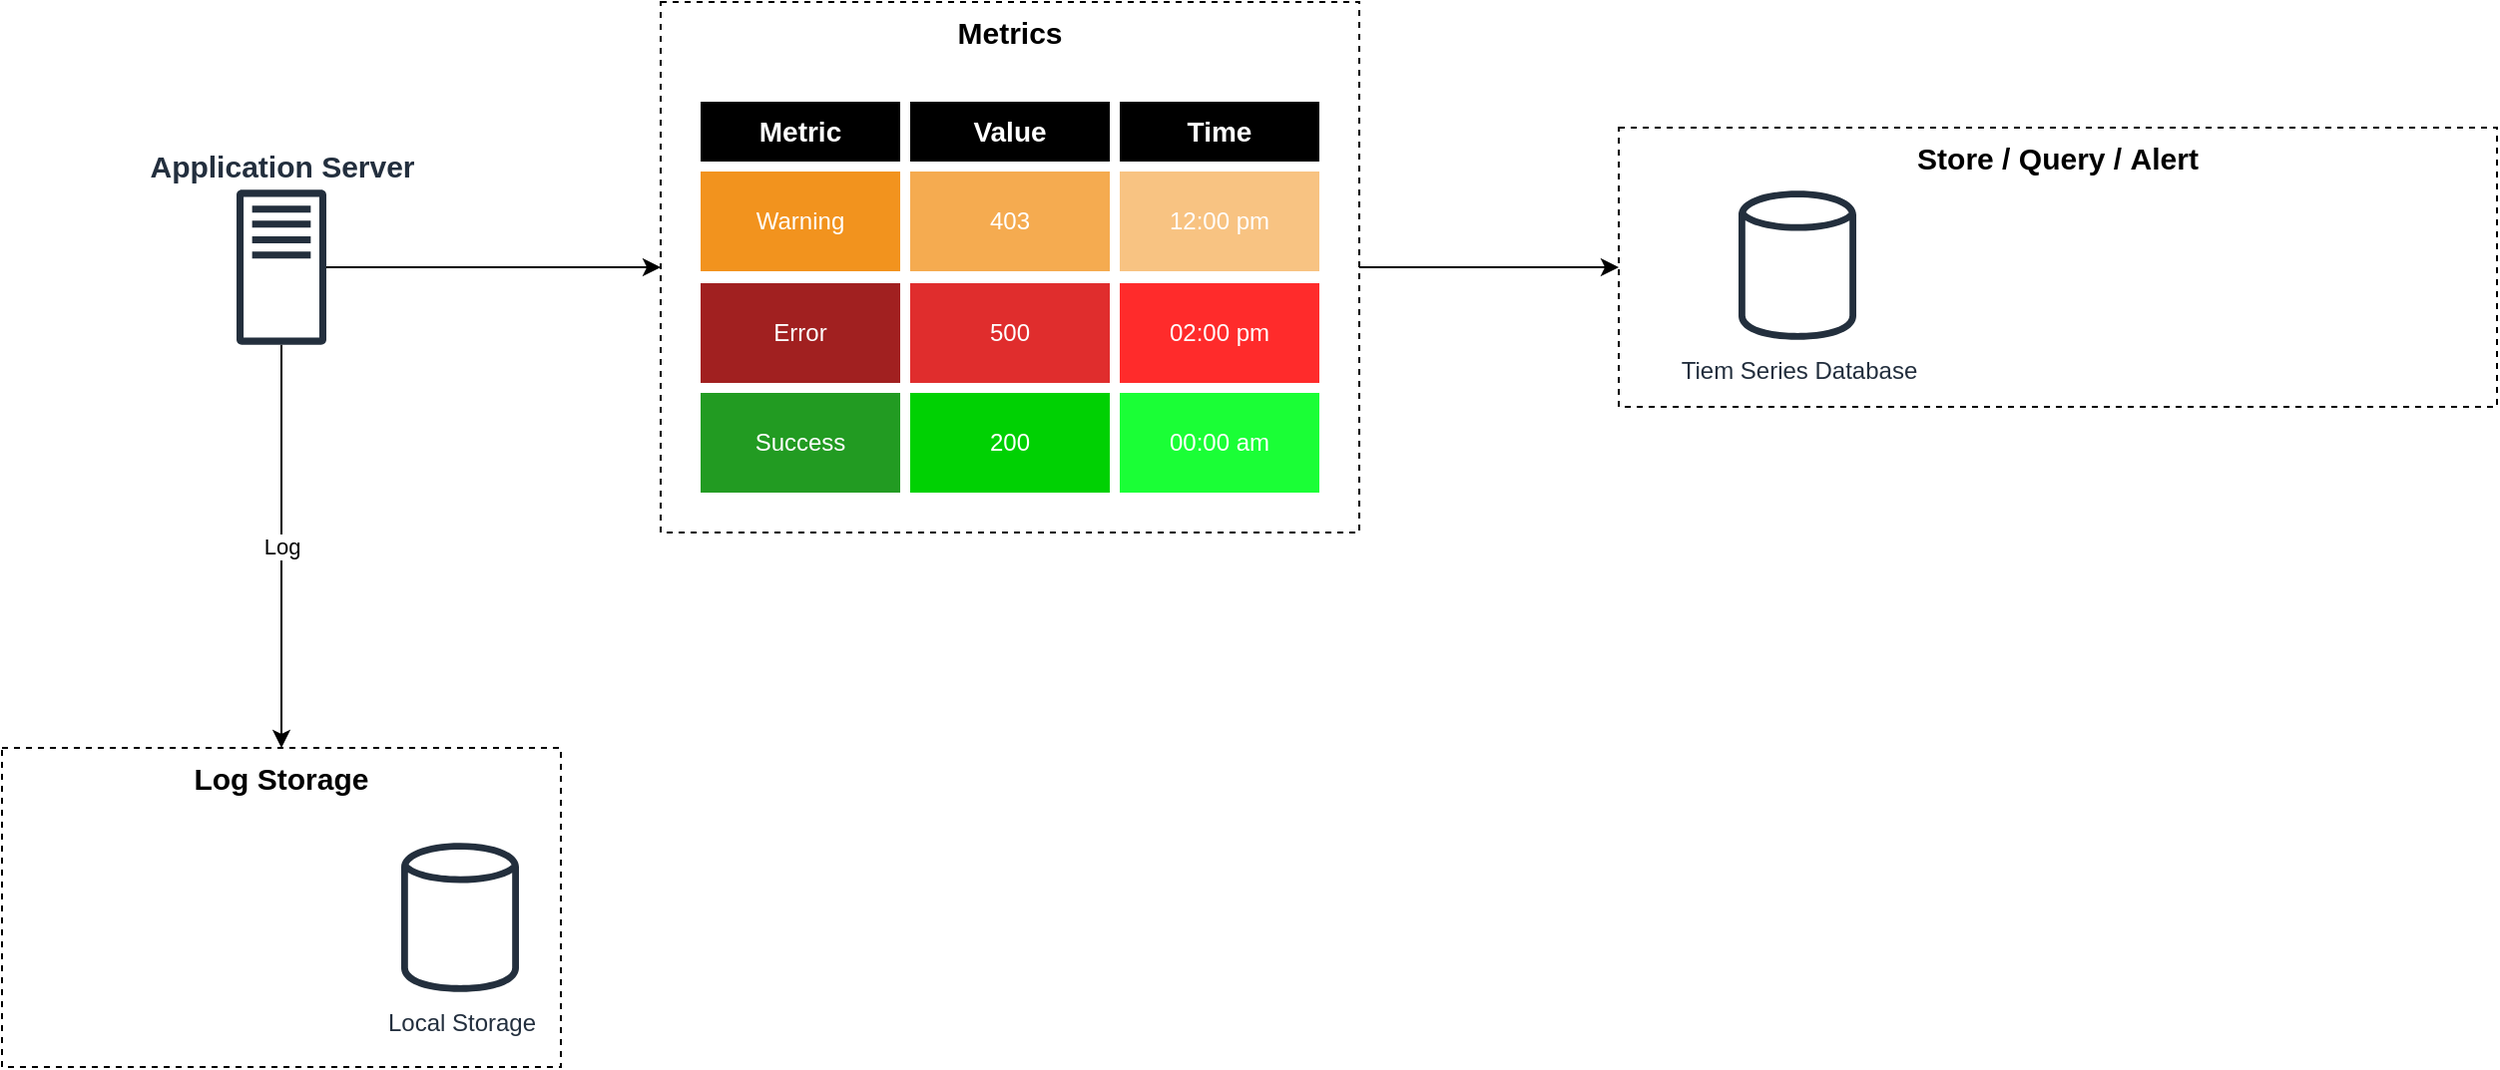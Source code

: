 <mxfile version="21.5.1" type="device">
  <diagram name="Page-1" id="P1TjZ5BFsFOJG4udN-i_">
    <mxGraphModel dx="778" dy="831" grid="1" gridSize="10" guides="1" tooltips="1" connect="1" arrows="1" fold="1" page="1" pageScale="1" pageWidth="827" pageHeight="1169" math="0" shadow="0">
      <root>
        <mxCell id="0" />
        <mxCell id="1" parent="0" />
        <mxCell id="m8fANJ7E3e9SpNbDwFvj-28" value="&lt;font style=&quot;font-size: 15px;&quot;&gt;Store /&amp;nbsp;&lt;span style=&quot;background-color: rgb(255, 255, 255);&quot;&gt;Query /&amp;nbsp;&lt;/span&gt;&lt;span style=&quot;background-color: rgb(255, 255, 255);&quot;&gt;Alert&lt;/span&gt;&lt;/font&gt;" style="rounded=0;whiteSpace=wrap;html=1;fillColor=none;dashed=1;labelPosition=center;verticalLabelPosition=middle;align=center;verticalAlign=top;fontStyle=1;fontSize=15;" parent="1" vertex="1">
          <mxGeometry x="920" y="219" width="440" height="140" as="geometry" />
        </mxCell>
        <mxCell id="m8fANJ7E3e9SpNbDwFvj-27" style="edgeStyle=orthogonalEdgeStyle;rounded=0;orthogonalLoop=1;jettySize=auto;html=1;entryX=0;entryY=0.5;entryDx=0;entryDy=0;" parent="1" source="m8fANJ7E3e9SpNbDwFvj-25" target="m8fANJ7E3e9SpNbDwFvj-28" edge="1">
          <mxGeometry relative="1" as="geometry" />
        </mxCell>
        <mxCell id="m8fANJ7E3e9SpNbDwFvj-25" value="Metrics" style="rounded=0;whiteSpace=wrap;html=1;fillColor=none;dashed=1;labelPosition=center;verticalLabelPosition=middle;align=center;verticalAlign=top;fontStyle=1;fontSize=15;" parent="1" vertex="1">
          <mxGeometry x="440" y="156" width="350" height="266" as="geometry" />
        </mxCell>
        <mxCell id="m8fANJ7E3e9SpNbDwFvj-21" value="Log Storage" style="rounded=0;whiteSpace=wrap;html=1;fillColor=none;dashed=1;labelPosition=center;verticalLabelPosition=middle;align=center;verticalAlign=top;fontStyle=1;fontSize=15;" parent="1" vertex="1">
          <mxGeometry x="110" y="530" width="280" height="160" as="geometry" />
        </mxCell>
        <mxCell id="m8fANJ7E3e9SpNbDwFvj-1" value="" style="shape=image;verticalLabelPosition=bottom;labelBackgroundColor=default;verticalAlign=top;aspect=fixed;imageAspect=0;image=https://www.springml.com/wp-content/uploads/2018/09/Elasticsearch-Logo-Color-V.jpg.png;" parent="1" vertex="1">
          <mxGeometry x="110" y="565" width="192" height="100" as="geometry" />
        </mxCell>
        <mxCell id="m8fANJ7E3e9SpNbDwFvj-2" value="" style="shape=image;verticalLabelPosition=bottom;labelBackgroundColor=default;verticalAlign=top;aspect=fixed;imageAspect=0;image=https://brands.home-assistant.io/_/prometheus/logo@2x.png;" parent="1" vertex="1">
          <mxGeometry x="1110" y="254.95" width="221.68" height="72.05" as="geometry" />
        </mxCell>
        <mxCell id="m8fANJ7E3e9SpNbDwFvj-3" value="Local Storage" style="sketch=0;outlineConnect=0;fontColor=#232F3E;gradientColor=none;fillColor=#232F3D;strokeColor=none;dashed=0;verticalLabelPosition=bottom;verticalAlign=top;align=center;html=1;fontSize=12;fontStyle=0;aspect=fixed;pointerEvents=1;shape=mxgraph.aws4.generic_database;" parent="1" vertex="1">
          <mxGeometry x="310" y="576" width="59" height="78" as="geometry" />
        </mxCell>
        <mxCell id="m8fANJ7E3e9SpNbDwFvj-23" value="Log" style="edgeStyle=orthogonalEdgeStyle;rounded=0;orthogonalLoop=1;jettySize=auto;html=1;entryX=0.5;entryY=0;entryDx=0;entryDy=0;" parent="1" source="m8fANJ7E3e9SpNbDwFvj-4" target="m8fANJ7E3e9SpNbDwFvj-21" edge="1">
          <mxGeometry relative="1" as="geometry" />
        </mxCell>
        <mxCell id="m8fANJ7E3e9SpNbDwFvj-26" style="edgeStyle=orthogonalEdgeStyle;rounded=0;orthogonalLoop=1;jettySize=auto;html=1;" parent="1" source="m8fANJ7E3e9SpNbDwFvj-4" target="m8fANJ7E3e9SpNbDwFvj-25" edge="1">
          <mxGeometry relative="1" as="geometry" />
        </mxCell>
        <mxCell id="m8fANJ7E3e9SpNbDwFvj-4" value="Application Server" style="sketch=0;outlineConnect=0;fontColor=#232F3E;gradientColor=none;fillColor=#232F3D;strokeColor=none;dashed=0;verticalLabelPosition=top;verticalAlign=bottom;align=center;html=1;fontSize=15;fontStyle=1;aspect=fixed;pointerEvents=1;shape=mxgraph.aws4.traditional_server;labelPosition=center;" parent="1" vertex="1">
          <mxGeometry x="227.5" y="250" width="45" height="78" as="geometry" />
        </mxCell>
        <mxCell id="m8fANJ7E3e9SpNbDwFvj-5" value="Tiem Series Database" style="sketch=0;outlineConnect=0;fontColor=#232F3E;gradientColor=none;fillColor=#232F3D;strokeColor=none;dashed=0;verticalLabelPosition=bottom;verticalAlign=top;align=center;html=1;fontSize=12;fontStyle=0;aspect=fixed;pointerEvents=1;shape=mxgraph.aws4.generic_database;" parent="1" vertex="1">
          <mxGeometry x="980" y="249" width="59" height="78" as="geometry" />
        </mxCell>
        <mxCell id="m8fANJ7E3e9SpNbDwFvj-6" value="Warning" style="html=1;fillColor=#F2931E;strokeColor=none;shadow=0;fontSize=12;fontColor=#FFFFFF;align=center;fontStyle=0;whiteSpace=wrap;rounded=0;" parent="1" vertex="1">
          <mxGeometry x="460" y="241" width="100" height="50" as="geometry" />
        </mxCell>
        <mxCell id="m8fANJ7E3e9SpNbDwFvj-7" value="403" style="html=1;fillColor=#F5AB50;strokeColor=none;shadow=0;fontSize=12;fontColor=#FFFFFF;align=center;fontStyle=0;whiteSpace=wrap;rounded=0;" parent="1" vertex="1">
          <mxGeometry x="565" y="241" width="100" height="50" as="geometry" />
        </mxCell>
        <mxCell id="m8fANJ7E3e9SpNbDwFvj-8" value="12:00 pm" style="html=1;fillColor=#F8C382;strokeColor=none;shadow=0;fontSize=12;fontColor=#FFFFFF;align=center;fontStyle=0;whiteSpace=wrap;rounded=0;" parent="1" vertex="1">
          <mxGeometry x="670" y="241" width="100" height="50" as="geometry" />
        </mxCell>
        <mxCell id="m8fANJ7E3e9SpNbDwFvj-9" value="Error" style="html=1;fillColor=#A12020;strokeColor=none;shadow=0;fontSize=12;fontColor=#FFFFFF;align=center;fontStyle=0;whiteSpace=wrap;rounded=0;" parent="1" vertex="1">
          <mxGeometry x="460" y="297" width="100" height="50" as="geometry" />
        </mxCell>
        <mxCell id="m8fANJ7E3e9SpNbDwFvj-10" value="500" style="html=1;fillColor=#E02D2D;strokeColor=none;shadow=0;fontSize=12;fontColor=#FFFFFF;align=center;fontStyle=0;whiteSpace=wrap;rounded=0;" parent="1" vertex="1">
          <mxGeometry x="565" y="297" width="100" height="50" as="geometry" />
        </mxCell>
        <mxCell id="m8fANJ7E3e9SpNbDwFvj-11" value="02:00 pm" style="html=1;fillColor=#FF2B2B;strokeColor=none;shadow=0;fontSize=12;fontColor=#FFFFFF;align=center;fontStyle=0;whiteSpace=wrap;rounded=0;" parent="1" vertex="1">
          <mxGeometry x="670" y="297" width="100" height="50" as="geometry" />
        </mxCell>
        <mxCell id="m8fANJ7E3e9SpNbDwFvj-12" value="Success" style="html=1;fillColor=#229b22;strokeColor=none;shadow=0;fontSize=12;fontColor=#FFFFFF;align=center;fontStyle=0;whiteSpace=wrap;rounded=0;" parent="1" vertex="1">
          <mxGeometry x="460" y="352" width="100" height="50" as="geometry" />
        </mxCell>
        <mxCell id="m8fANJ7E3e9SpNbDwFvj-13" value="200" style="html=1;fillColor=#00d103;strokeColor=none;shadow=0;fontSize=12;fontColor=#FFFFFF;align=center;fontStyle=0;whiteSpace=wrap;rounded=0;" parent="1" vertex="1">
          <mxGeometry x="565" y="352" width="100" height="50" as="geometry" />
        </mxCell>
        <mxCell id="m8fANJ7E3e9SpNbDwFvj-14" value="00:00 am" style="html=1;fillColor=#1AFF36;strokeColor=none;shadow=0;fontSize=12;fontColor=#FFFFFF;align=center;fontStyle=0;whiteSpace=wrap;rounded=0;" parent="1" vertex="1">
          <mxGeometry x="670" y="352" width="100" height="50" as="geometry" />
        </mxCell>
        <mxCell id="m8fANJ7E3e9SpNbDwFvj-18" value="Metric" style="html=1;fillColor=#000000;strokeColor=none;shadow=0;fontSize=14;fontColor=#FFFFFF;align=center;fontStyle=1;whiteSpace=wrap;rounded=0;" parent="1" vertex="1">
          <mxGeometry x="460" y="206" width="100" height="30" as="geometry" />
        </mxCell>
        <mxCell id="m8fANJ7E3e9SpNbDwFvj-19" value="Value" style="html=1;fillColor=#000000;strokeColor=none;shadow=0;fontSize=14;fontColor=#FFFFFF;align=center;fontStyle=1;whiteSpace=wrap;rounded=0;" parent="1" vertex="1">
          <mxGeometry x="565" y="206" width="100" height="30" as="geometry" />
        </mxCell>
        <mxCell id="m8fANJ7E3e9SpNbDwFvj-20" value="Time" style="html=1;fillColor=#000000;strokeColor=none;shadow=0;fontSize=14;fontColor=#FFFFFF;align=center;fontStyle=1;whiteSpace=wrap;rounded=0;" parent="1" vertex="1">
          <mxGeometry x="670" y="206" width="100" height="30" as="geometry" />
        </mxCell>
      </root>
    </mxGraphModel>
  </diagram>
</mxfile>
